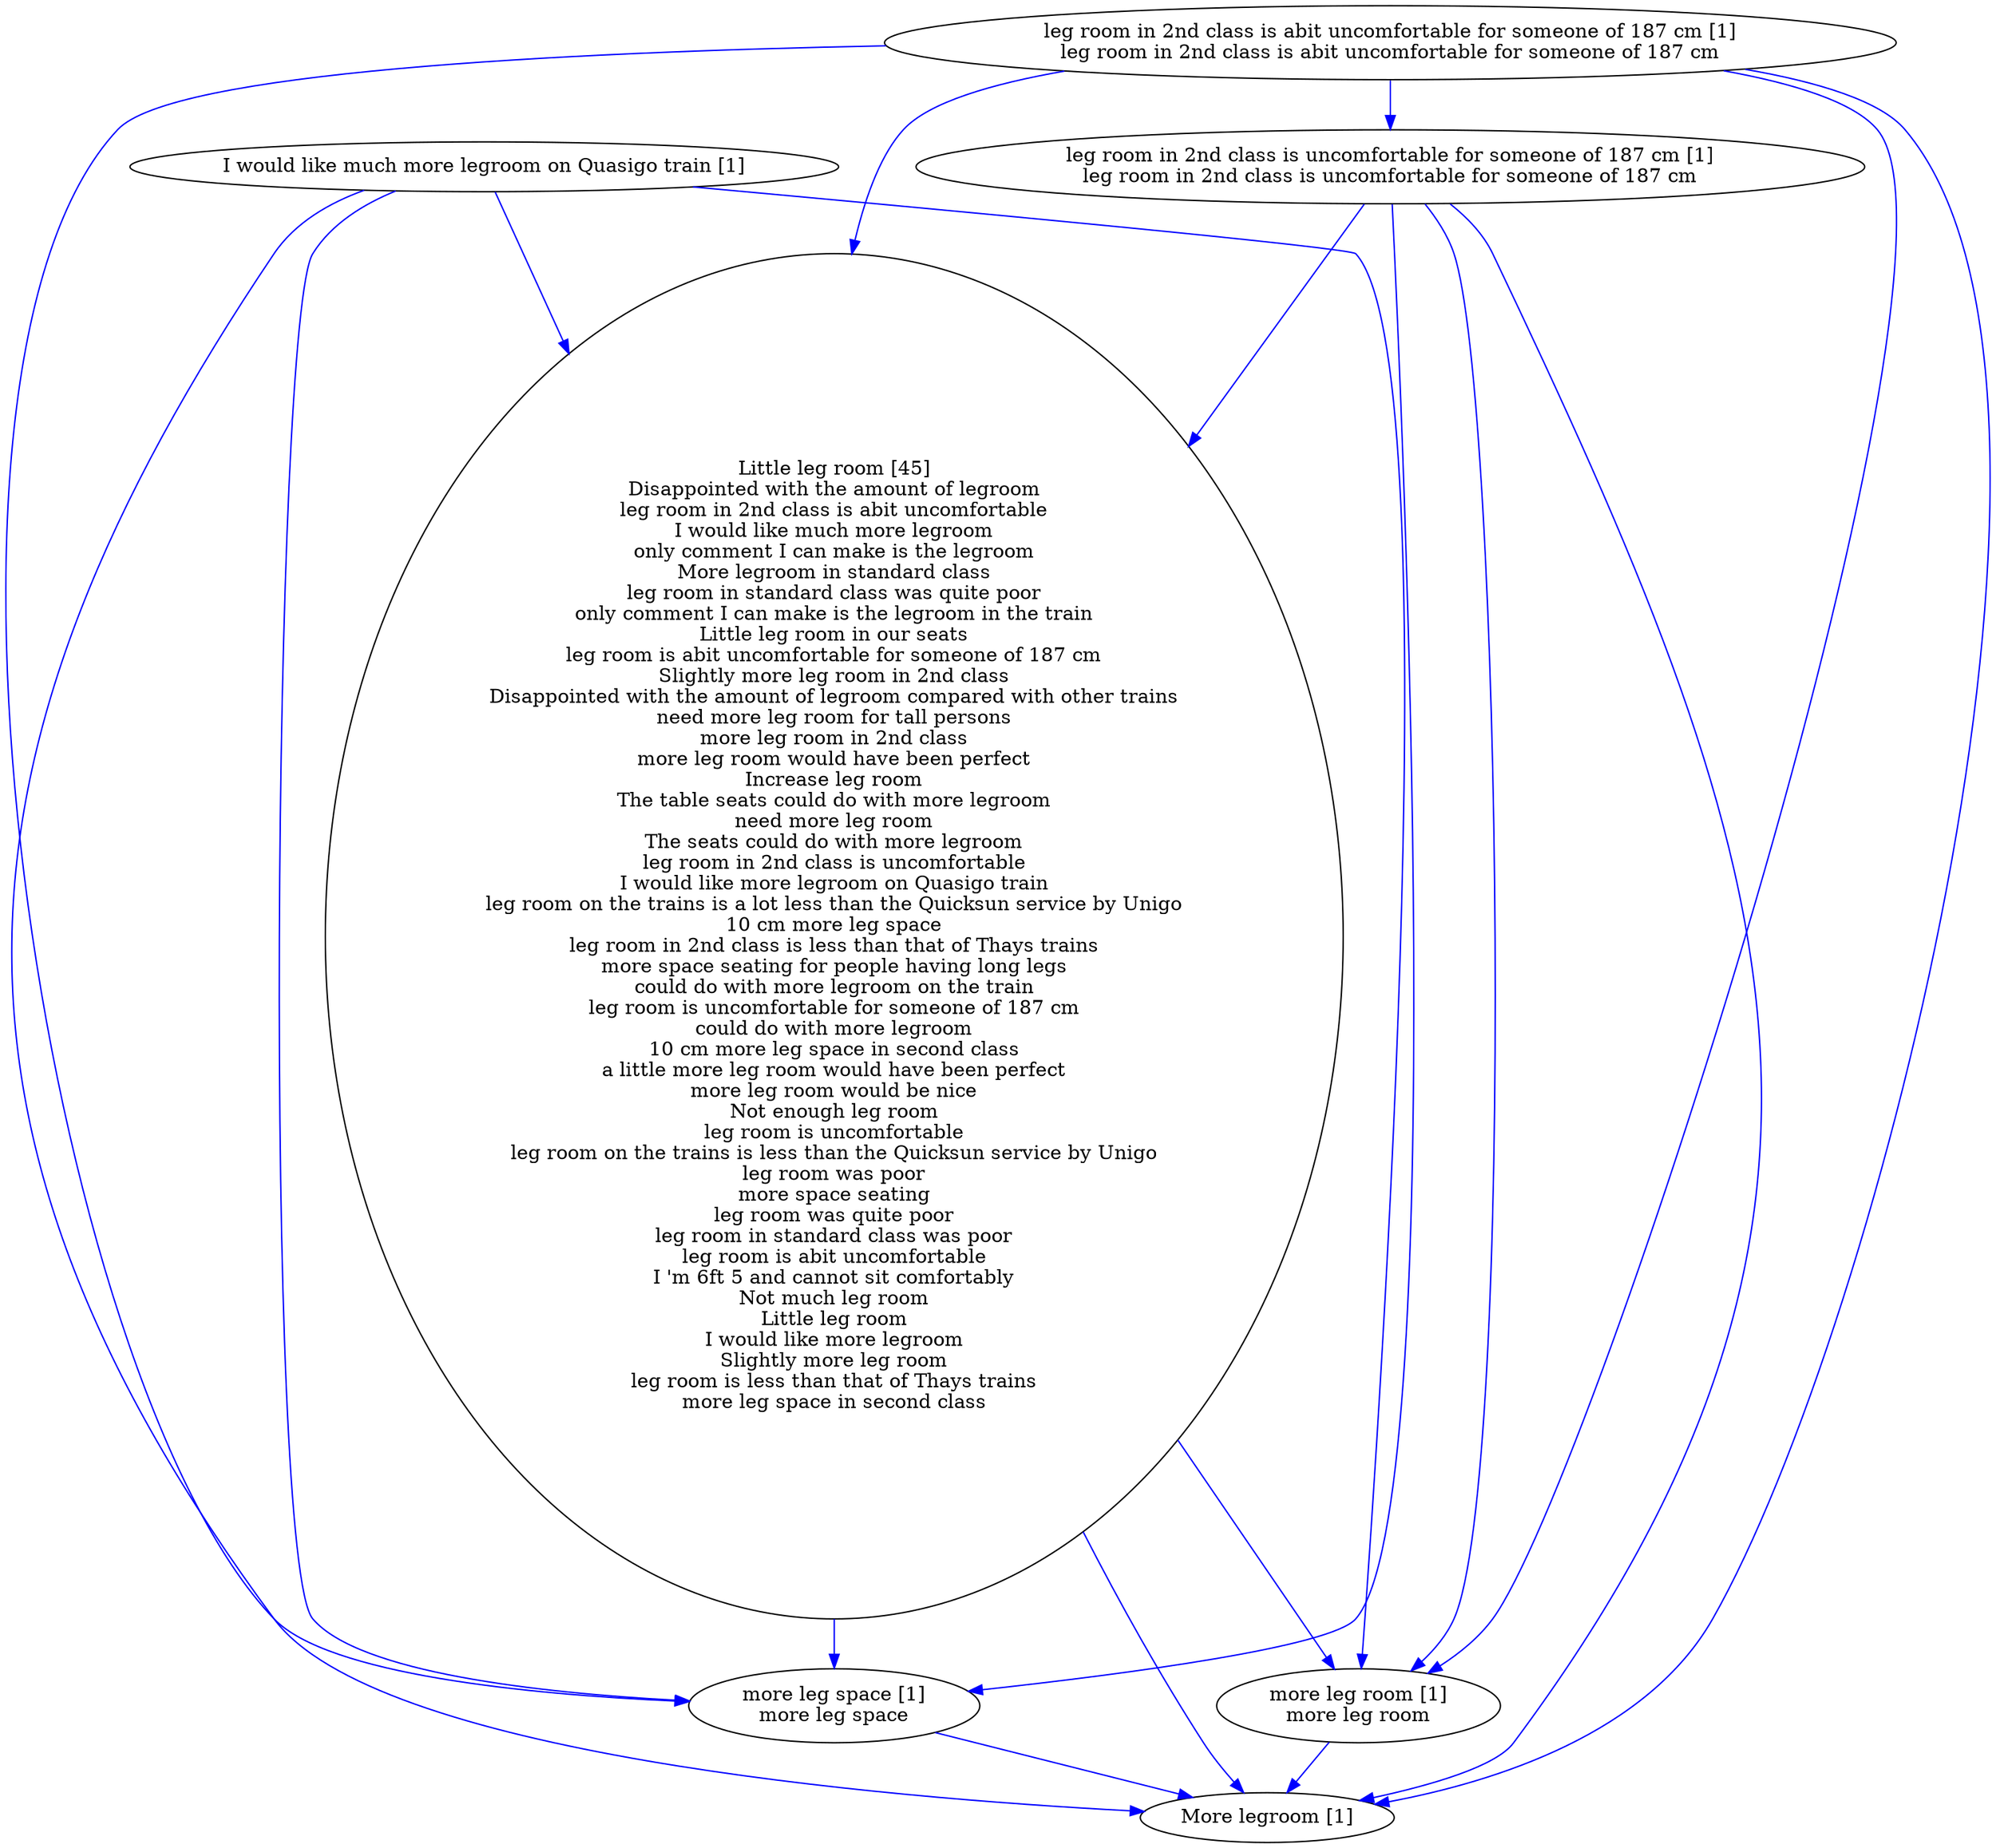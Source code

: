 digraph collapsedGraph {
"Little leg room [45]\nDisappointed with the amount of legroom\nleg room in 2nd class is abit uncomfortable\nI would like much more legroom\nonly comment I can make is the legroom\nMore legroom in standard class\nleg room in standard class was quite poor\nonly comment I can make is the legroom in the train\nLittle leg room in our seats\nleg room is abit uncomfortable for someone of 187 cm\nSlightly more leg room in 2nd class\nDisappointed with the amount of legroom compared with other trains\nneed more leg room for tall persons\nmore leg room in 2nd class\nmore leg room would have been perfect\nIncrease leg room\nThe table seats could do with more legroom\nneed more leg room\nThe seats could do with more legroom\nleg room in 2nd class is uncomfortable\nI would like more legroom on Quasigo train\nleg room on the trains is a lot less than the Quicksun service by Unigo\n10 cm more leg space\nleg room in 2nd class is less than that of Thays trains\nmore space seating for people having long legs\ncould do with more legroom on the train\nleg room is uncomfortable for someone of 187 cm\ncould do with more legroom\n10 cm more leg space in second class\na little more leg room would have been perfect\nmore leg room would be nice\nNot enough leg room\nleg room is uncomfortable\nleg room on the trains is less than the Quicksun service by Unigo\nleg room was poor\nmore space seating\nleg room was quite poor\nleg room in standard class was poor\nleg room is abit uncomfortable\nI 'm 6ft 5 and cannot sit comfortably\nNot much leg room\nLittle leg room\nI would like more legroom\nSlightly more leg room\nleg room is less than that of Thays trains\nmore leg space in second class""more leg space [1]\nmore leg space""I would like much more legroom on Quasigo train [1]""More legroom [1]""more leg room [1]\nmore leg room""leg room in 2nd class is abit uncomfortable for someone of 187 cm [1]\nleg room in 2nd class is abit uncomfortable for someone of 187 cm""leg room in 2nd class is uncomfortable for someone of 187 cm [1]\nleg room in 2nd class is uncomfortable for someone of 187 cm""I would like much more legroom on Quasigo train [1]" -> "more leg space [1]\nmore leg space" [color=blue]
"more leg space [1]\nmore leg space" -> "More legroom [1]" [color=blue]
"I would like much more legroom on Quasigo train [1]" -> "More legroom [1]" [color=blue]
"I would like much more legroom on Quasigo train [1]" -> "more leg room [1]\nmore leg room" [color=blue]
"more leg room [1]\nmore leg room" -> "More legroom [1]" [color=blue]
"leg room in 2nd class is abit uncomfortable for someone of 187 cm [1]\nleg room in 2nd class is abit uncomfortable for someone of 187 cm" -> "leg room in 2nd class is uncomfortable for someone of 187 cm [1]\nleg room in 2nd class is uncomfortable for someone of 187 cm" [color=blue]
"leg room in 2nd class is abit uncomfortable for someone of 187 cm [1]\nleg room in 2nd class is abit uncomfortable for someone of 187 cm" -> "more leg space [1]\nmore leg space" [color=blue]
"leg room in 2nd class is abit uncomfortable for someone of 187 cm [1]\nleg room in 2nd class is abit uncomfortable for someone of 187 cm" -> "more leg room [1]\nmore leg room" [color=blue]
"leg room in 2nd class is uncomfortable for someone of 187 cm [1]\nleg room in 2nd class is uncomfortable for someone of 187 cm" -> "more leg space [1]\nmore leg space" [color=blue]
"leg room in 2nd class is uncomfortable for someone of 187 cm [1]\nleg room in 2nd class is uncomfortable for someone of 187 cm" -> "more leg room [1]\nmore leg room" [color=blue]
"leg room in 2nd class is uncomfortable for someone of 187 cm [1]\nleg room in 2nd class is uncomfortable for someone of 187 cm" -> "Little leg room [45]\nDisappointed with the amount of legroom\nleg room in 2nd class is abit uncomfortable\nI would like much more legroom\nonly comment I can make is the legroom\nMore legroom in standard class\nleg room in standard class was quite poor\nonly comment I can make is the legroom in the train\nLittle leg room in our seats\nleg room is abit uncomfortable for someone of 187 cm\nSlightly more leg room in 2nd class\nDisappointed with the amount of legroom compared with other trains\nneed more leg room for tall persons\nmore leg room in 2nd class\nmore leg room would have been perfect\nIncrease leg room\nThe table seats could do with more legroom\nneed more leg room\nThe seats could do with more legroom\nleg room in 2nd class is uncomfortable\nI would like more legroom on Quasigo train\nleg room on the trains is a lot less than the Quicksun service by Unigo\n10 cm more leg space\nleg room in 2nd class is less than that of Thays trains\nmore space seating for people having long legs\ncould do with more legroom on the train\nleg room is uncomfortable for someone of 187 cm\ncould do with more legroom\n10 cm more leg space in second class\na little more leg room would have been perfect\nmore leg room would be nice\nNot enough leg room\nleg room is uncomfortable\nleg room on the trains is less than the Quicksun service by Unigo\nleg room was poor\nmore space seating\nleg room was quite poor\nleg room in standard class was poor\nleg room is abit uncomfortable\nI 'm 6ft 5 and cannot sit comfortably\nNot much leg room\nLittle leg room\nI would like more legroom\nSlightly more leg room\nleg room is less than that of Thays trains\nmore leg space in second class" [color=blue]
"Little leg room [45]\nDisappointed with the amount of legroom\nleg room in 2nd class is abit uncomfortable\nI would like much more legroom\nonly comment I can make is the legroom\nMore legroom in standard class\nleg room in standard class was quite poor\nonly comment I can make is the legroom in the train\nLittle leg room in our seats\nleg room is abit uncomfortable for someone of 187 cm\nSlightly more leg room in 2nd class\nDisappointed with the amount of legroom compared with other trains\nneed more leg room for tall persons\nmore leg room in 2nd class\nmore leg room would have been perfect\nIncrease leg room\nThe table seats could do with more legroom\nneed more leg room\nThe seats could do with more legroom\nleg room in 2nd class is uncomfortable\nI would like more legroom on Quasigo train\nleg room on the trains is a lot less than the Quicksun service by Unigo\n10 cm more leg space\nleg room in 2nd class is less than that of Thays trains\nmore space seating for people having long legs\ncould do with more legroom on the train\nleg room is uncomfortable for someone of 187 cm\ncould do with more legroom\n10 cm more leg space in second class\na little more leg room would have been perfect\nmore leg room would be nice\nNot enough leg room\nleg room is uncomfortable\nleg room on the trains is less than the Quicksun service by Unigo\nleg room was poor\nmore space seating\nleg room was quite poor\nleg room in standard class was poor\nleg room is abit uncomfortable\nI 'm 6ft 5 and cannot sit comfortably\nNot much leg room\nLittle leg room\nI would like more legroom\nSlightly more leg room\nleg room is less than that of Thays trains\nmore leg space in second class" -> "more leg room [1]\nmore leg room" [color=blue]
"Little leg room [45]\nDisappointed with the amount of legroom\nleg room in 2nd class is abit uncomfortable\nI would like much more legroom\nonly comment I can make is the legroom\nMore legroom in standard class\nleg room in standard class was quite poor\nonly comment I can make is the legroom in the train\nLittle leg room in our seats\nleg room is abit uncomfortable for someone of 187 cm\nSlightly more leg room in 2nd class\nDisappointed with the amount of legroom compared with other trains\nneed more leg room for tall persons\nmore leg room in 2nd class\nmore leg room would have been perfect\nIncrease leg room\nThe table seats could do with more legroom\nneed more leg room\nThe seats could do with more legroom\nleg room in 2nd class is uncomfortable\nI would like more legroom on Quasigo train\nleg room on the trains is a lot less than the Quicksun service by Unigo\n10 cm more leg space\nleg room in 2nd class is less than that of Thays trains\nmore space seating for people having long legs\ncould do with more legroom on the train\nleg room is uncomfortable for someone of 187 cm\ncould do with more legroom\n10 cm more leg space in second class\na little more leg room would have been perfect\nmore leg room would be nice\nNot enough leg room\nleg room is uncomfortable\nleg room on the trains is less than the Quicksun service by Unigo\nleg room was poor\nmore space seating\nleg room was quite poor\nleg room in standard class was poor\nleg room is abit uncomfortable\nI 'm 6ft 5 and cannot sit comfortably\nNot much leg room\nLittle leg room\nI would like more legroom\nSlightly more leg room\nleg room is less than that of Thays trains\nmore leg space in second class" -> "More legroom [1]" [color=blue]
"leg room in 2nd class is abit uncomfortable for someone of 187 cm [1]\nleg room in 2nd class is abit uncomfortable for someone of 187 cm" -> "Little leg room [45]\nDisappointed with the amount of legroom\nleg room in 2nd class is abit uncomfortable\nI would like much more legroom\nonly comment I can make is the legroom\nMore legroom in standard class\nleg room in standard class was quite poor\nonly comment I can make is the legroom in the train\nLittle leg room in our seats\nleg room is abit uncomfortable for someone of 187 cm\nSlightly more leg room in 2nd class\nDisappointed with the amount of legroom compared with other trains\nneed more leg room for tall persons\nmore leg room in 2nd class\nmore leg room would have been perfect\nIncrease leg room\nThe table seats could do with more legroom\nneed more leg room\nThe seats could do with more legroom\nleg room in 2nd class is uncomfortable\nI would like more legroom on Quasigo train\nleg room on the trains is a lot less than the Quicksun service by Unigo\n10 cm more leg space\nleg room in 2nd class is less than that of Thays trains\nmore space seating for people having long legs\ncould do with more legroom on the train\nleg room is uncomfortable for someone of 187 cm\ncould do with more legroom\n10 cm more leg space in second class\na little more leg room would have been perfect\nmore leg room would be nice\nNot enough leg room\nleg room is uncomfortable\nleg room on the trains is less than the Quicksun service by Unigo\nleg room was poor\nmore space seating\nleg room was quite poor\nleg room in standard class was poor\nleg room is abit uncomfortable\nI 'm 6ft 5 and cannot sit comfortably\nNot much leg room\nLittle leg room\nI would like more legroom\nSlightly more leg room\nleg room is less than that of Thays trains\nmore leg space in second class" [color=blue]
"leg room in 2nd class is abit uncomfortable for someone of 187 cm [1]\nleg room in 2nd class is abit uncomfortable for someone of 187 cm" -> "More legroom [1]" [color=blue]
"leg room in 2nd class is uncomfortable for someone of 187 cm [1]\nleg room in 2nd class is uncomfortable for someone of 187 cm" -> "More legroom [1]" [color=blue]
"Little leg room [45]\nDisappointed with the amount of legroom\nleg room in 2nd class is abit uncomfortable\nI would like much more legroom\nonly comment I can make is the legroom\nMore legroom in standard class\nleg room in standard class was quite poor\nonly comment I can make is the legroom in the train\nLittle leg room in our seats\nleg room is abit uncomfortable for someone of 187 cm\nSlightly more leg room in 2nd class\nDisappointed with the amount of legroom compared with other trains\nneed more leg room for tall persons\nmore leg room in 2nd class\nmore leg room would have been perfect\nIncrease leg room\nThe table seats could do with more legroom\nneed more leg room\nThe seats could do with more legroom\nleg room in 2nd class is uncomfortable\nI would like more legroom on Quasigo train\nleg room on the trains is a lot less than the Quicksun service by Unigo\n10 cm more leg space\nleg room in 2nd class is less than that of Thays trains\nmore space seating for people having long legs\ncould do with more legroom on the train\nleg room is uncomfortable for someone of 187 cm\ncould do with more legroom\n10 cm more leg space in second class\na little more leg room would have been perfect\nmore leg room would be nice\nNot enough leg room\nleg room is uncomfortable\nleg room on the trains is less than the Quicksun service by Unigo\nleg room was poor\nmore space seating\nleg room was quite poor\nleg room in standard class was poor\nleg room is abit uncomfortable\nI 'm 6ft 5 and cannot sit comfortably\nNot much leg room\nLittle leg room\nI would like more legroom\nSlightly more leg room\nleg room is less than that of Thays trains\nmore leg space in second class" -> "more leg space [1]\nmore leg space" [color=blue]
"I would like much more legroom on Quasigo train [1]" -> "Little leg room [45]\nDisappointed with the amount of legroom\nleg room in 2nd class is abit uncomfortable\nI would like much more legroom\nonly comment I can make is the legroom\nMore legroom in standard class\nleg room in standard class was quite poor\nonly comment I can make is the legroom in the train\nLittle leg room in our seats\nleg room is abit uncomfortable for someone of 187 cm\nSlightly more leg room in 2nd class\nDisappointed with the amount of legroom compared with other trains\nneed more leg room for tall persons\nmore leg room in 2nd class\nmore leg room would have been perfect\nIncrease leg room\nThe table seats could do with more legroom\nneed more leg room\nThe seats could do with more legroom\nleg room in 2nd class is uncomfortable\nI would like more legroom on Quasigo train\nleg room on the trains is a lot less than the Quicksun service by Unigo\n10 cm more leg space\nleg room in 2nd class is less than that of Thays trains\nmore space seating for people having long legs\ncould do with more legroom on the train\nleg room is uncomfortable for someone of 187 cm\ncould do with more legroom\n10 cm more leg space in second class\na little more leg room would have been perfect\nmore leg room would be nice\nNot enough leg room\nleg room is uncomfortable\nleg room on the trains is less than the Quicksun service by Unigo\nleg room was poor\nmore space seating\nleg room was quite poor\nleg room in standard class was poor\nleg room is abit uncomfortable\nI 'm 6ft 5 and cannot sit comfortably\nNot much leg room\nLittle leg room\nI would like more legroom\nSlightly more leg room\nleg room is less than that of Thays trains\nmore leg space in second class" [color=blue]
}